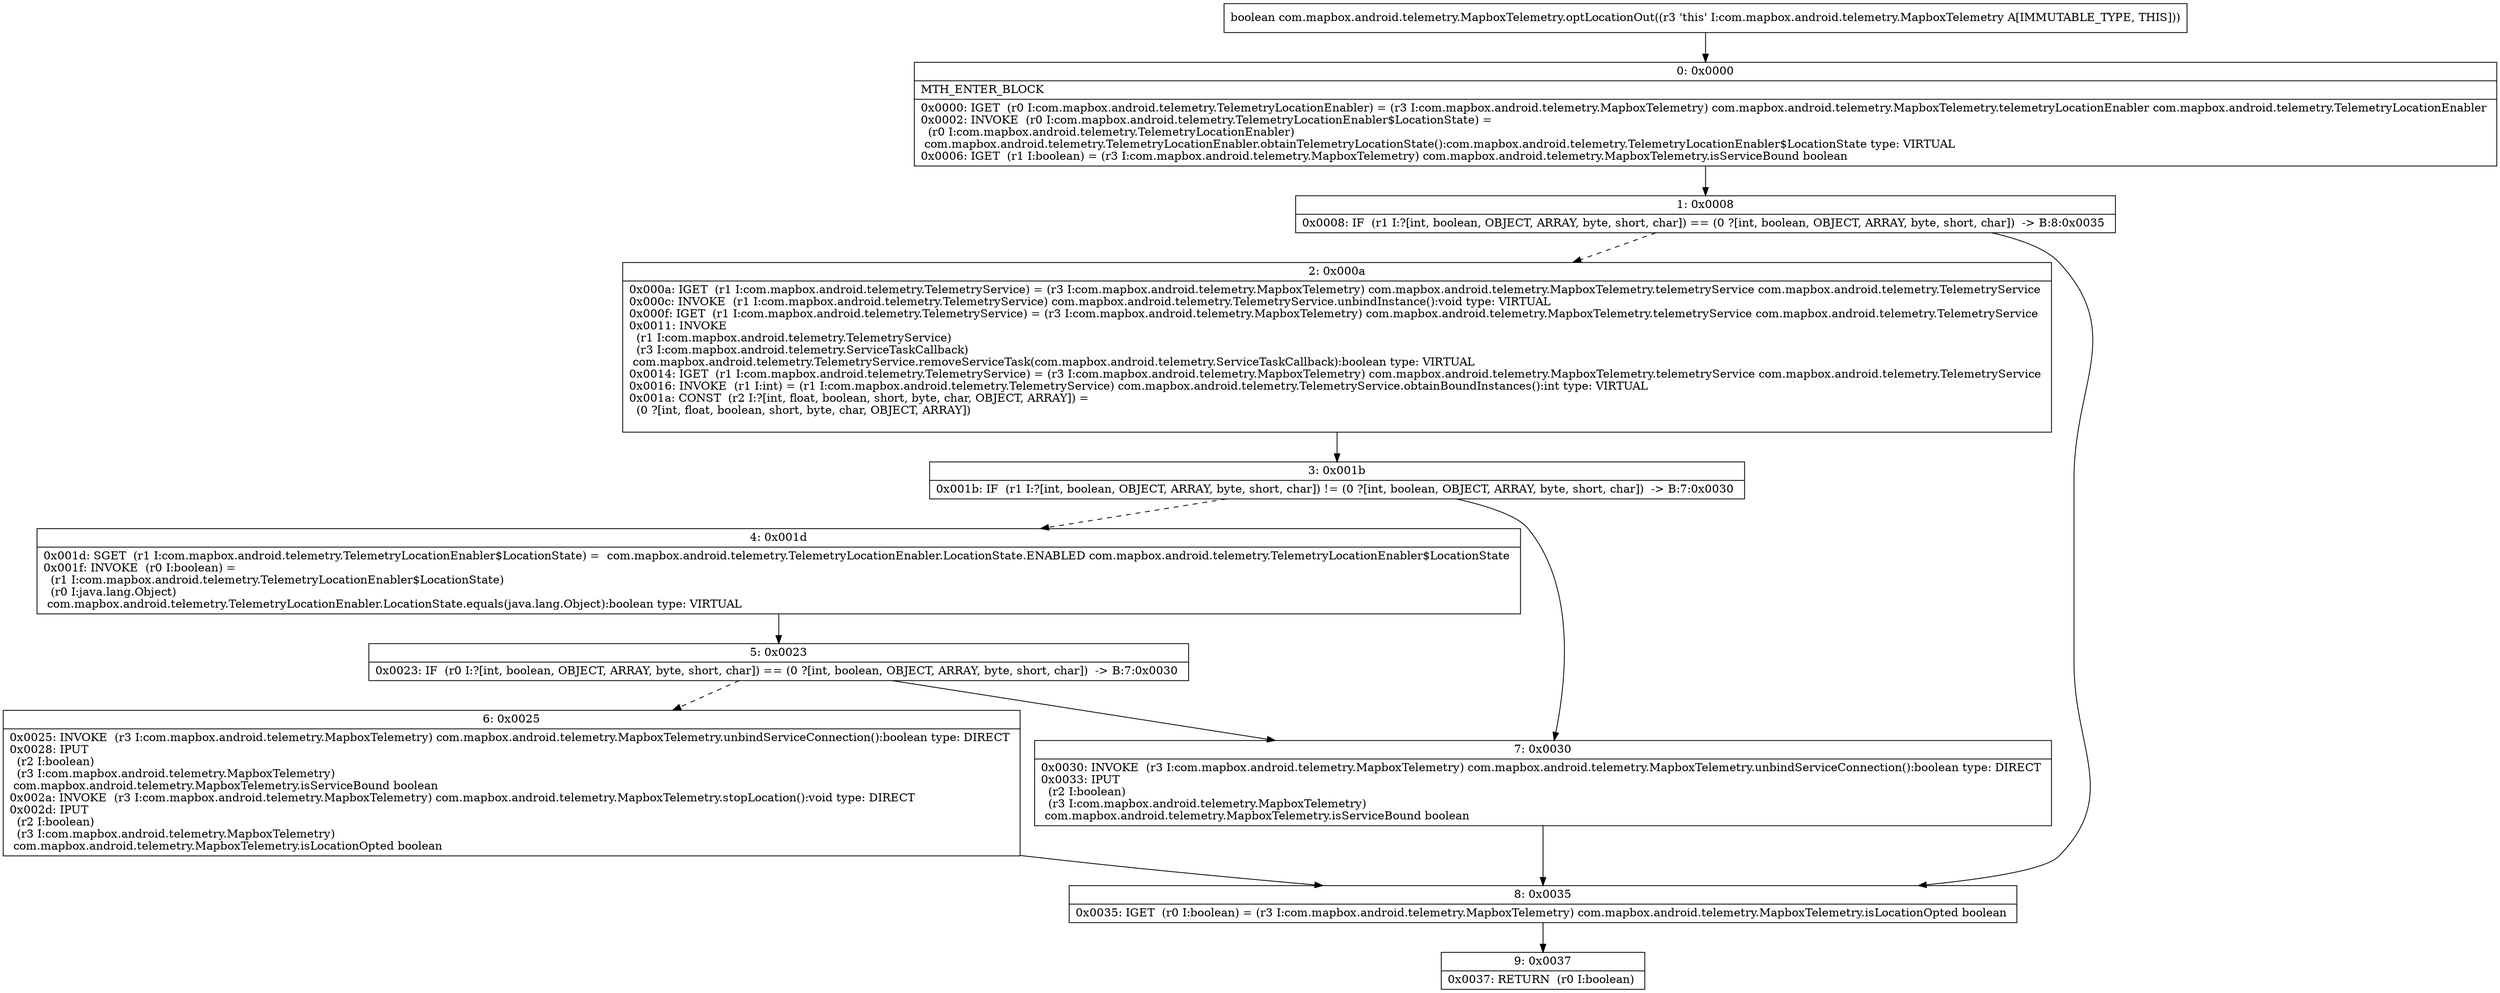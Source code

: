 digraph "CFG forcom.mapbox.android.telemetry.MapboxTelemetry.optLocationOut()Z" {
Node_0 [shape=record,label="{0\:\ 0x0000|MTH_ENTER_BLOCK\l|0x0000: IGET  (r0 I:com.mapbox.android.telemetry.TelemetryLocationEnabler) = (r3 I:com.mapbox.android.telemetry.MapboxTelemetry) com.mapbox.android.telemetry.MapboxTelemetry.telemetryLocationEnabler com.mapbox.android.telemetry.TelemetryLocationEnabler \l0x0002: INVOKE  (r0 I:com.mapbox.android.telemetry.TelemetryLocationEnabler$LocationState) = \l  (r0 I:com.mapbox.android.telemetry.TelemetryLocationEnabler)\l com.mapbox.android.telemetry.TelemetryLocationEnabler.obtainTelemetryLocationState():com.mapbox.android.telemetry.TelemetryLocationEnabler$LocationState type: VIRTUAL \l0x0006: IGET  (r1 I:boolean) = (r3 I:com.mapbox.android.telemetry.MapboxTelemetry) com.mapbox.android.telemetry.MapboxTelemetry.isServiceBound boolean \l}"];
Node_1 [shape=record,label="{1\:\ 0x0008|0x0008: IF  (r1 I:?[int, boolean, OBJECT, ARRAY, byte, short, char]) == (0 ?[int, boolean, OBJECT, ARRAY, byte, short, char])  \-\> B:8:0x0035 \l}"];
Node_2 [shape=record,label="{2\:\ 0x000a|0x000a: IGET  (r1 I:com.mapbox.android.telemetry.TelemetryService) = (r3 I:com.mapbox.android.telemetry.MapboxTelemetry) com.mapbox.android.telemetry.MapboxTelemetry.telemetryService com.mapbox.android.telemetry.TelemetryService \l0x000c: INVOKE  (r1 I:com.mapbox.android.telemetry.TelemetryService) com.mapbox.android.telemetry.TelemetryService.unbindInstance():void type: VIRTUAL \l0x000f: IGET  (r1 I:com.mapbox.android.telemetry.TelemetryService) = (r3 I:com.mapbox.android.telemetry.MapboxTelemetry) com.mapbox.android.telemetry.MapboxTelemetry.telemetryService com.mapbox.android.telemetry.TelemetryService \l0x0011: INVOKE  \l  (r1 I:com.mapbox.android.telemetry.TelemetryService)\l  (r3 I:com.mapbox.android.telemetry.ServiceTaskCallback)\l com.mapbox.android.telemetry.TelemetryService.removeServiceTask(com.mapbox.android.telemetry.ServiceTaskCallback):boolean type: VIRTUAL \l0x0014: IGET  (r1 I:com.mapbox.android.telemetry.TelemetryService) = (r3 I:com.mapbox.android.telemetry.MapboxTelemetry) com.mapbox.android.telemetry.MapboxTelemetry.telemetryService com.mapbox.android.telemetry.TelemetryService \l0x0016: INVOKE  (r1 I:int) = (r1 I:com.mapbox.android.telemetry.TelemetryService) com.mapbox.android.telemetry.TelemetryService.obtainBoundInstances():int type: VIRTUAL \l0x001a: CONST  (r2 I:?[int, float, boolean, short, byte, char, OBJECT, ARRAY]) = \l  (0 ?[int, float, boolean, short, byte, char, OBJECT, ARRAY])\l \l}"];
Node_3 [shape=record,label="{3\:\ 0x001b|0x001b: IF  (r1 I:?[int, boolean, OBJECT, ARRAY, byte, short, char]) != (0 ?[int, boolean, OBJECT, ARRAY, byte, short, char])  \-\> B:7:0x0030 \l}"];
Node_4 [shape=record,label="{4\:\ 0x001d|0x001d: SGET  (r1 I:com.mapbox.android.telemetry.TelemetryLocationEnabler$LocationState) =  com.mapbox.android.telemetry.TelemetryLocationEnabler.LocationState.ENABLED com.mapbox.android.telemetry.TelemetryLocationEnabler$LocationState \l0x001f: INVOKE  (r0 I:boolean) = \l  (r1 I:com.mapbox.android.telemetry.TelemetryLocationEnabler$LocationState)\l  (r0 I:java.lang.Object)\l com.mapbox.android.telemetry.TelemetryLocationEnabler.LocationState.equals(java.lang.Object):boolean type: VIRTUAL \l}"];
Node_5 [shape=record,label="{5\:\ 0x0023|0x0023: IF  (r0 I:?[int, boolean, OBJECT, ARRAY, byte, short, char]) == (0 ?[int, boolean, OBJECT, ARRAY, byte, short, char])  \-\> B:7:0x0030 \l}"];
Node_6 [shape=record,label="{6\:\ 0x0025|0x0025: INVOKE  (r3 I:com.mapbox.android.telemetry.MapboxTelemetry) com.mapbox.android.telemetry.MapboxTelemetry.unbindServiceConnection():boolean type: DIRECT \l0x0028: IPUT  \l  (r2 I:boolean)\l  (r3 I:com.mapbox.android.telemetry.MapboxTelemetry)\l com.mapbox.android.telemetry.MapboxTelemetry.isServiceBound boolean \l0x002a: INVOKE  (r3 I:com.mapbox.android.telemetry.MapboxTelemetry) com.mapbox.android.telemetry.MapboxTelemetry.stopLocation():void type: DIRECT \l0x002d: IPUT  \l  (r2 I:boolean)\l  (r3 I:com.mapbox.android.telemetry.MapboxTelemetry)\l com.mapbox.android.telemetry.MapboxTelemetry.isLocationOpted boolean \l}"];
Node_7 [shape=record,label="{7\:\ 0x0030|0x0030: INVOKE  (r3 I:com.mapbox.android.telemetry.MapboxTelemetry) com.mapbox.android.telemetry.MapboxTelemetry.unbindServiceConnection():boolean type: DIRECT \l0x0033: IPUT  \l  (r2 I:boolean)\l  (r3 I:com.mapbox.android.telemetry.MapboxTelemetry)\l com.mapbox.android.telemetry.MapboxTelemetry.isServiceBound boolean \l}"];
Node_8 [shape=record,label="{8\:\ 0x0035|0x0035: IGET  (r0 I:boolean) = (r3 I:com.mapbox.android.telemetry.MapboxTelemetry) com.mapbox.android.telemetry.MapboxTelemetry.isLocationOpted boolean \l}"];
Node_9 [shape=record,label="{9\:\ 0x0037|0x0037: RETURN  (r0 I:boolean) \l}"];
MethodNode[shape=record,label="{boolean com.mapbox.android.telemetry.MapboxTelemetry.optLocationOut((r3 'this' I:com.mapbox.android.telemetry.MapboxTelemetry A[IMMUTABLE_TYPE, THIS])) }"];
MethodNode -> Node_0;
Node_0 -> Node_1;
Node_1 -> Node_2[style=dashed];
Node_1 -> Node_8;
Node_2 -> Node_3;
Node_3 -> Node_4[style=dashed];
Node_3 -> Node_7;
Node_4 -> Node_5;
Node_5 -> Node_6[style=dashed];
Node_5 -> Node_7;
Node_6 -> Node_8;
Node_7 -> Node_8;
Node_8 -> Node_9;
}

